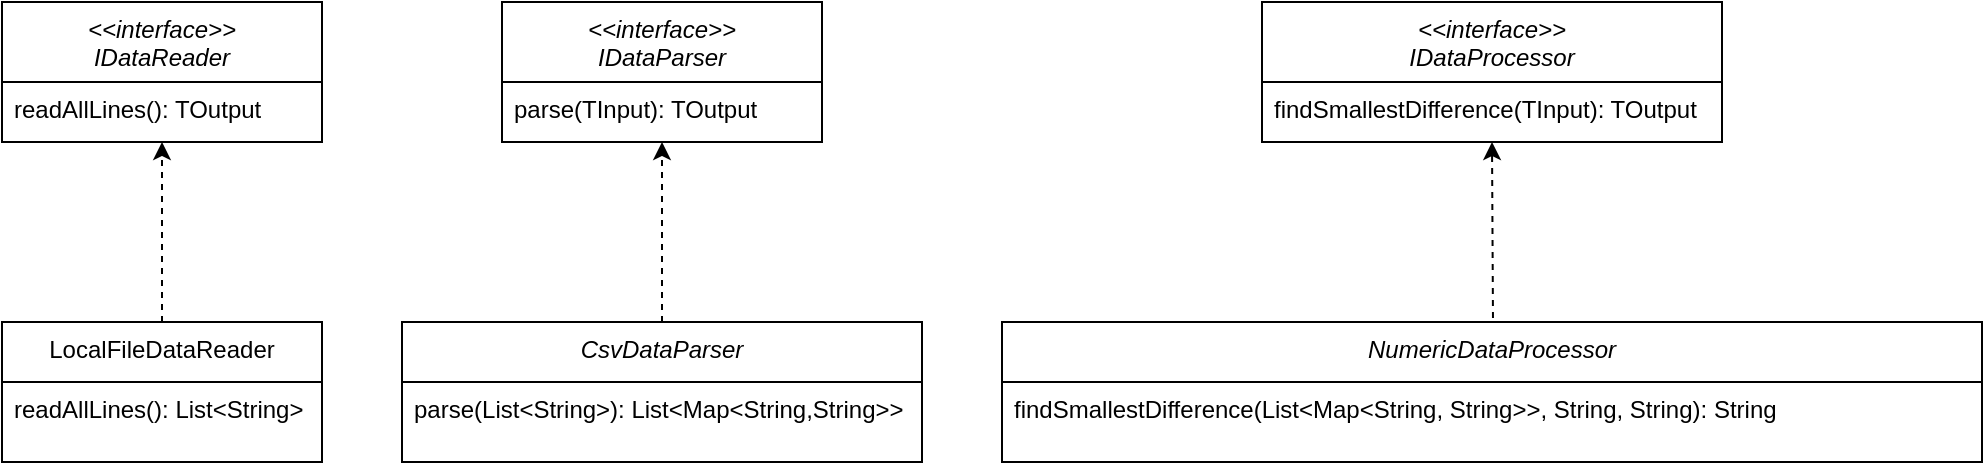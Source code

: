 <mxfile version="22.1.21" type="device">
  <diagram id="C5RBs43oDa-KdzZeNtuy" name="Page-1">
    <mxGraphModel dx="1195" dy="803" grid="1" gridSize="10" guides="1" tooltips="1" connect="1" arrows="1" fold="1" page="1" pageScale="1" pageWidth="827" pageHeight="1169" math="0" shadow="0">
      <root>
        <mxCell id="WIyWlLk6GJQsqaUBKTNV-0" />
        <mxCell id="WIyWlLk6GJQsqaUBKTNV-1" parent="WIyWlLk6GJQsqaUBKTNV-0" />
        <mxCell id="LL7CbW0nziFPrDhV4L0N-0" value="&lt;&lt;interface&gt;&gt;&#xa;IDataReader" style="swimlane;fontStyle=2;align=center;verticalAlign=top;childLayout=stackLayout;horizontal=1;startSize=40;horizontalStack=0;resizeParent=1;resizeLast=0;collapsible=1;marginBottom=0;rounded=0;shadow=0;strokeWidth=1;" vertex="1" parent="WIyWlLk6GJQsqaUBKTNV-1">
          <mxGeometry x="40" y="40" width="160" height="70" as="geometry">
            <mxRectangle x="230" y="140" width="160" height="26" as="alternateBounds" />
          </mxGeometry>
        </mxCell>
        <mxCell id="LL7CbW0nziFPrDhV4L0N-1" value="readAllLines(): TOutput" style="text;align=left;verticalAlign=top;spacingLeft=4;spacingRight=4;overflow=hidden;rotatable=0;points=[[0,0.5],[1,0.5]];portConstraint=eastwest;" vertex="1" parent="LL7CbW0nziFPrDhV4L0N-0">
          <mxGeometry y="40" width="160" height="26" as="geometry" />
        </mxCell>
        <mxCell id="LL7CbW0nziFPrDhV4L0N-7" value="&lt;&lt;interface&gt;&gt;&#xa;IDataParser" style="swimlane;fontStyle=2;align=center;verticalAlign=top;childLayout=stackLayout;horizontal=1;startSize=40;horizontalStack=0;resizeParent=1;resizeLast=0;collapsible=1;marginBottom=0;rounded=0;shadow=0;strokeWidth=1;" vertex="1" parent="WIyWlLk6GJQsqaUBKTNV-1">
          <mxGeometry x="290" y="40" width="160" height="70" as="geometry">
            <mxRectangle x="230" y="140" width="160" height="26" as="alternateBounds" />
          </mxGeometry>
        </mxCell>
        <mxCell id="LL7CbW0nziFPrDhV4L0N-8" value="parse(TInput): TOutput" style="text;align=left;verticalAlign=top;spacingLeft=4;spacingRight=4;overflow=hidden;rotatable=0;points=[[0,0.5],[1,0.5]];portConstraint=eastwest;" vertex="1" parent="LL7CbW0nziFPrDhV4L0N-7">
          <mxGeometry y="40" width="160" height="26" as="geometry" />
        </mxCell>
        <mxCell id="LL7CbW0nziFPrDhV4L0N-9" value="&lt;&lt;interface&gt;&gt;&#xa;IDataProcessor" style="swimlane;fontStyle=2;align=center;verticalAlign=top;childLayout=stackLayout;horizontal=1;startSize=40;horizontalStack=0;resizeParent=1;resizeLast=0;collapsible=1;marginBottom=0;rounded=0;shadow=0;strokeWidth=1;" vertex="1" parent="WIyWlLk6GJQsqaUBKTNV-1">
          <mxGeometry x="670" y="40" width="230" height="70" as="geometry">
            <mxRectangle x="230" y="140" width="160" height="26" as="alternateBounds" />
          </mxGeometry>
        </mxCell>
        <mxCell id="LL7CbW0nziFPrDhV4L0N-10" value="findSmallestDifference(TInput): TOutput" style="text;align=left;verticalAlign=top;spacingLeft=4;spacingRight=4;overflow=hidden;rotatable=0;points=[[0,0.5],[1,0.5]];portConstraint=eastwest;" vertex="1" parent="LL7CbW0nziFPrDhV4L0N-9">
          <mxGeometry y="40" width="230" height="26" as="geometry" />
        </mxCell>
        <mxCell id="LL7CbW0nziFPrDhV4L0N-13" style="edgeStyle=orthogonalEdgeStyle;rounded=0;orthogonalLoop=1;jettySize=auto;html=1;entryX=0.5;entryY=1;entryDx=0;entryDy=0;dashed=1;" edge="1" parent="WIyWlLk6GJQsqaUBKTNV-1" source="LL7CbW0nziFPrDhV4L0N-11" target="LL7CbW0nziFPrDhV4L0N-0">
          <mxGeometry relative="1" as="geometry" />
        </mxCell>
        <mxCell id="LL7CbW0nziFPrDhV4L0N-11" value="LocalFileDataReader" style="swimlane;fontStyle=0;align=center;verticalAlign=top;childLayout=stackLayout;horizontal=1;startSize=30;horizontalStack=0;resizeParent=1;resizeLast=0;collapsible=1;marginBottom=0;rounded=0;shadow=0;strokeWidth=1;" vertex="1" parent="WIyWlLk6GJQsqaUBKTNV-1">
          <mxGeometry x="40" y="200" width="160" height="70" as="geometry">
            <mxRectangle x="230" y="140" width="160" height="26" as="alternateBounds" />
          </mxGeometry>
        </mxCell>
        <mxCell id="LL7CbW0nziFPrDhV4L0N-12" value="readAllLines(): List&lt;String&gt;" style="text;align=left;verticalAlign=top;spacingLeft=4;spacingRight=4;overflow=hidden;rotatable=0;points=[[0,0.5],[1,0.5]];portConstraint=eastwest;" vertex="1" parent="LL7CbW0nziFPrDhV4L0N-11">
          <mxGeometry y="30" width="160" height="26" as="geometry" />
        </mxCell>
        <mxCell id="LL7CbW0nziFPrDhV4L0N-16" style="edgeStyle=orthogonalEdgeStyle;rounded=0;orthogonalLoop=1;jettySize=auto;html=1;entryX=0.5;entryY=1;entryDx=0;entryDy=0;dashed=1;" edge="1" parent="WIyWlLk6GJQsqaUBKTNV-1" source="LL7CbW0nziFPrDhV4L0N-14" target="LL7CbW0nziFPrDhV4L0N-7">
          <mxGeometry relative="1" as="geometry" />
        </mxCell>
        <mxCell id="LL7CbW0nziFPrDhV4L0N-14" value="CsvDataParser" style="swimlane;fontStyle=2;align=center;verticalAlign=top;childLayout=stackLayout;horizontal=1;startSize=30;horizontalStack=0;resizeParent=1;resizeLast=0;collapsible=1;marginBottom=0;rounded=0;shadow=0;strokeWidth=1;" vertex="1" parent="WIyWlLk6GJQsqaUBKTNV-1">
          <mxGeometry x="240" y="200" width="260" height="70" as="geometry">
            <mxRectangle x="230" y="140" width="160" height="26" as="alternateBounds" />
          </mxGeometry>
        </mxCell>
        <mxCell id="LL7CbW0nziFPrDhV4L0N-15" value="parse(List&lt;String&gt;): List&lt;Map&lt;String,String&gt;&gt;" style="text;align=left;verticalAlign=top;spacingLeft=4;spacingRight=4;overflow=hidden;rotatable=0;points=[[0,0.5],[1,0.5]];portConstraint=eastwest;" vertex="1" parent="LL7CbW0nziFPrDhV4L0N-14">
          <mxGeometry y="30" width="260" height="26" as="geometry" />
        </mxCell>
        <mxCell id="LL7CbW0nziFPrDhV4L0N-19" style="edgeStyle=orthogonalEdgeStyle;rounded=0;orthogonalLoop=1;jettySize=auto;html=1;dashed=1;" edge="1" parent="WIyWlLk6GJQsqaUBKTNV-1">
          <mxGeometry relative="1" as="geometry">
            <mxPoint x="785" y="110" as="targetPoint" />
            <mxPoint x="825" y="200" as="sourcePoint" />
          </mxGeometry>
        </mxCell>
        <mxCell id="LL7CbW0nziFPrDhV4L0N-17" value="NumericDataProcessor" style="swimlane;fontStyle=2;align=center;verticalAlign=top;childLayout=stackLayout;horizontal=1;startSize=30;horizontalStack=0;resizeParent=1;resizeLast=0;collapsible=1;marginBottom=0;rounded=0;shadow=0;strokeWidth=1;" vertex="1" parent="WIyWlLk6GJQsqaUBKTNV-1">
          <mxGeometry x="540" y="200" width="490" height="70" as="geometry">
            <mxRectangle x="230" y="140" width="160" height="26" as="alternateBounds" />
          </mxGeometry>
        </mxCell>
        <mxCell id="LL7CbW0nziFPrDhV4L0N-18" value="findSmallestDifference(List&lt;Map&lt;String, String&gt;&gt;, String, String): String" style="text;align=left;verticalAlign=top;spacingLeft=4;spacingRight=4;overflow=hidden;rotatable=0;points=[[0,0.5],[1,0.5]];portConstraint=eastwest;" vertex="1" parent="LL7CbW0nziFPrDhV4L0N-17">
          <mxGeometry y="30" width="490" height="26" as="geometry" />
        </mxCell>
      </root>
    </mxGraphModel>
  </diagram>
</mxfile>
